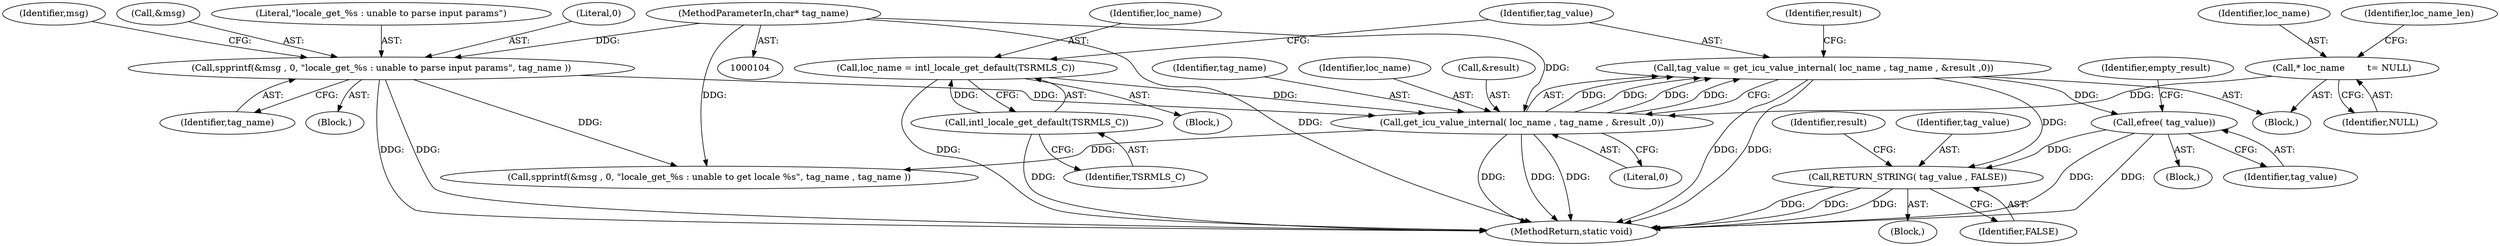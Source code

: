 digraph "0_php-src_97eff7eb57fc2320c267a949cffd622c38712484?w=1_23@API" {
"1000172" [label="(Call,efree( tag_value))"];
"1000155" [label="(Call,tag_value = get_icu_value_internal( loc_name , tag_name , &result ,0))"];
"1000157" [label="(Call,get_icu_value_internal( loc_name , tag_name , &result ,0))"];
"1000151" [label="(Call,loc_name = intl_locale_get_default(TSRMLS_C))"];
"1000153" [label="(Call,intl_locale_get_default(TSRMLS_C))"];
"1000109" [label="(Call,* loc_name        \t= NULL)"];
"1000137" [label="(Call,spprintf(&msg , 0, \"locale_get_%s : unable to parse input params\", tag_name ))"];
"1000105" [label="(MethodParameterIn,char* tag_name)"];
"1000180" [label="(Call,RETURN_STRING( tag_value , FALSE))"];
"1000105" [label="(MethodParameterIn,char* tag_name)"];
"1000172" [label="(Call,efree( tag_value))"];
"1000142" [label="(Identifier,tag_name)"];
"1000165" [label="(Identifier,result)"];
"1000140" [label="(Literal,0)"];
"1000185" [label="(Identifier,result)"];
"1000137" [label="(Call,spprintf(&msg , 0, \"locale_get_%s : unable to parse input params\", tag_name ))"];
"1000150" [label="(Block,)"];
"1000155" [label="(Call,tag_value = get_icu_value_internal( loc_name , tag_name , &result ,0))"];
"1000175" [label="(Identifier,empty_result)"];
"1000144" [label="(Identifier,msg)"];
"1000162" [label="(Literal,0)"];
"1000136" [label="(Block,)"];
"1000152" [label="(Identifier,loc_name)"];
"1000114" [label="(Identifier,loc_name_len)"];
"1000181" [label="(Identifier,tag_value)"];
"1000180" [label="(Call,RETURN_STRING( tag_value , FALSE))"];
"1000159" [label="(Identifier,tag_name)"];
"1000198" [label="(MethodReturn,static void)"];
"1000138" [label="(Call,&msg)"];
"1000111" [label="(Identifier,NULL)"];
"1000157" [label="(Call,get_icu_value_internal( loc_name , tag_name , &result ,0))"];
"1000109" [label="(Call,* loc_name        \t= NULL)"];
"1000188" [label="(Call,spprintf(&msg , 0, \"locale_get_%s : unable to get locale %s\", tag_name , tag_name ))"];
"1000158" [label="(Identifier,loc_name)"];
"1000153" [label="(Call,intl_locale_get_default(TSRMLS_C))"];
"1000171" [label="(Block,)"];
"1000173" [label="(Identifier,tag_value)"];
"1000156" [label="(Identifier,tag_value)"];
"1000151" [label="(Call,loc_name = intl_locale_get_default(TSRMLS_C))"];
"1000110" [label="(Identifier,loc_name)"];
"1000179" [label="(Block,)"];
"1000141" [label="(Literal,\"locale_get_%s : unable to parse input params\")"];
"1000107" [label="(Block,)"];
"1000154" [label="(Identifier,TSRMLS_C)"];
"1000160" [label="(Call,&result)"];
"1000182" [label="(Identifier,FALSE)"];
"1000172" -> "1000171"  [label="AST: "];
"1000172" -> "1000173"  [label="CFG: "];
"1000173" -> "1000172"  [label="AST: "];
"1000175" -> "1000172"  [label="CFG: "];
"1000172" -> "1000198"  [label="DDG: "];
"1000172" -> "1000198"  [label="DDG: "];
"1000155" -> "1000172"  [label="DDG: "];
"1000172" -> "1000180"  [label="DDG: "];
"1000155" -> "1000107"  [label="AST: "];
"1000155" -> "1000157"  [label="CFG: "];
"1000156" -> "1000155"  [label="AST: "];
"1000157" -> "1000155"  [label="AST: "];
"1000165" -> "1000155"  [label="CFG: "];
"1000155" -> "1000198"  [label="DDG: "];
"1000155" -> "1000198"  [label="DDG: "];
"1000157" -> "1000155"  [label="DDG: "];
"1000157" -> "1000155"  [label="DDG: "];
"1000157" -> "1000155"  [label="DDG: "];
"1000157" -> "1000155"  [label="DDG: "];
"1000155" -> "1000180"  [label="DDG: "];
"1000157" -> "1000162"  [label="CFG: "];
"1000158" -> "1000157"  [label="AST: "];
"1000159" -> "1000157"  [label="AST: "];
"1000160" -> "1000157"  [label="AST: "];
"1000162" -> "1000157"  [label="AST: "];
"1000157" -> "1000198"  [label="DDG: "];
"1000157" -> "1000198"  [label="DDG: "];
"1000157" -> "1000198"  [label="DDG: "];
"1000151" -> "1000157"  [label="DDG: "];
"1000109" -> "1000157"  [label="DDG: "];
"1000137" -> "1000157"  [label="DDG: "];
"1000105" -> "1000157"  [label="DDG: "];
"1000157" -> "1000188"  [label="DDG: "];
"1000151" -> "1000150"  [label="AST: "];
"1000151" -> "1000153"  [label="CFG: "];
"1000152" -> "1000151"  [label="AST: "];
"1000153" -> "1000151"  [label="AST: "];
"1000156" -> "1000151"  [label="CFG: "];
"1000151" -> "1000198"  [label="DDG: "];
"1000153" -> "1000151"  [label="DDG: "];
"1000153" -> "1000154"  [label="CFG: "];
"1000154" -> "1000153"  [label="AST: "];
"1000153" -> "1000198"  [label="DDG: "];
"1000109" -> "1000107"  [label="AST: "];
"1000109" -> "1000111"  [label="CFG: "];
"1000110" -> "1000109"  [label="AST: "];
"1000111" -> "1000109"  [label="AST: "];
"1000114" -> "1000109"  [label="CFG: "];
"1000137" -> "1000136"  [label="AST: "];
"1000137" -> "1000142"  [label="CFG: "];
"1000138" -> "1000137"  [label="AST: "];
"1000140" -> "1000137"  [label="AST: "];
"1000141" -> "1000137"  [label="AST: "];
"1000142" -> "1000137"  [label="AST: "];
"1000144" -> "1000137"  [label="CFG: "];
"1000137" -> "1000198"  [label="DDG: "];
"1000137" -> "1000198"  [label="DDG: "];
"1000105" -> "1000137"  [label="DDG: "];
"1000137" -> "1000188"  [label="DDG: "];
"1000105" -> "1000104"  [label="AST: "];
"1000105" -> "1000198"  [label="DDG: "];
"1000105" -> "1000188"  [label="DDG: "];
"1000180" -> "1000179"  [label="AST: "];
"1000180" -> "1000182"  [label="CFG: "];
"1000181" -> "1000180"  [label="AST: "];
"1000182" -> "1000180"  [label="AST: "];
"1000185" -> "1000180"  [label="CFG: "];
"1000180" -> "1000198"  [label="DDG: "];
"1000180" -> "1000198"  [label="DDG: "];
"1000180" -> "1000198"  [label="DDG: "];
}
